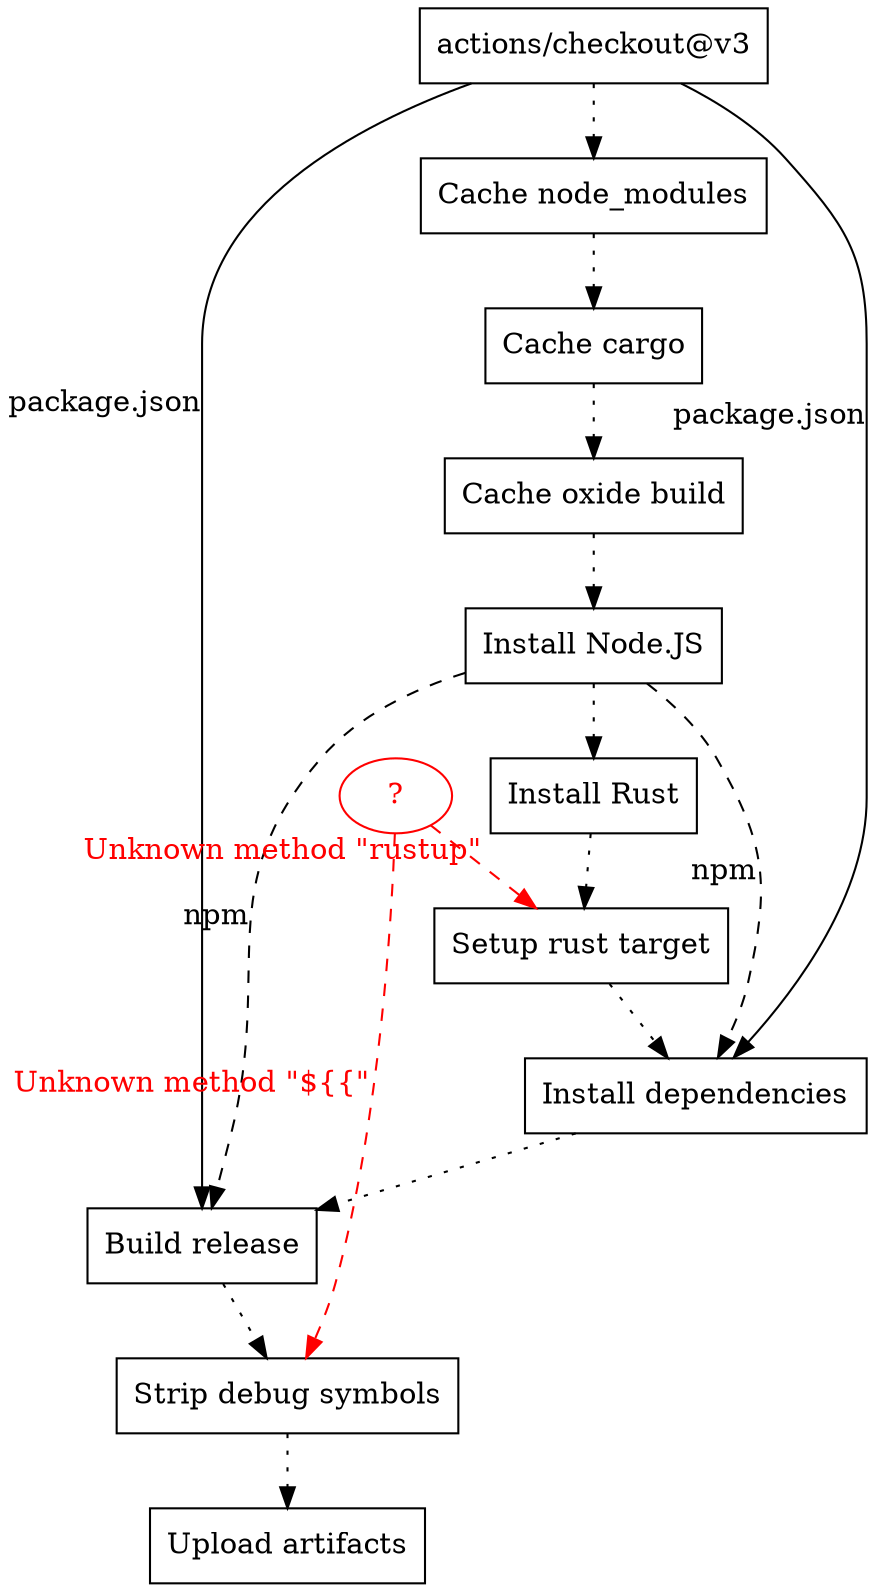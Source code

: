 digraph {
	"actions/checkout@v3" [shape=rect]
	"Cache node_modules" [shape=rect]
	"Cache cargo" [shape=rect]
	"Cache oxide build" [shape=rect]
	"Install Node.JS" [shape=rect]
	"Install Rust" [shape=rect]
	"Setup rust target" [shape=rect]
	"Install dependencies" [shape=rect]
	"Build release" [shape=rect]
	"Strip debug symbols" [shape=rect]
	"Upload artifacts" [shape=rect]
	"?" [shape=rect]
	"?" [color=red fontcolor=red shape=ellipse]
	"actions/checkout@v3" -> "Install dependencies" [decorate=false xlabel="package.json"]
	"actions/checkout@v3" -> "Build release" [decorate=false xlabel="package.json"]
	"actions/checkout@v3" -> "Cache node_modules" [style=dotted xlabel=""]
	"Cache node_modules" -> "Cache cargo" [style=dotted xlabel=""]
	"Cache cargo" -> "Cache oxide build" [style=dotted xlabel=""]
	"Cache oxide build" -> "Install Node.JS" [style=dotted xlabel=""]
	"Install Node.JS" -> "Install dependencies" [style=dashed xlabel=npm]
	"Install Node.JS" -> "Build release" [style=dashed xlabel=npm]
	"Install Node.JS" -> "Install Rust" [style=dotted xlabel=""]
	"Install Rust" -> "Setup rust target" [style=dotted xlabel=""]
	"Setup rust target" -> "Install dependencies" [style=dotted xlabel=""]
	"Install dependencies" -> "Build release" [style=dotted xlabel=""]
	"Build release" -> "Strip debug symbols" [style=dotted xlabel=""]
	"Strip debug symbols" -> "Upload artifacts" [style=dotted xlabel=""]
	"?" -> "Setup rust target" [color=red fontcolor=red style=dashed xlabel="Unknown method \"rustup\""]
	"?" -> "Strip debug symbols" [color=red fontcolor=red style=dashed xlabel="Unknown method \"${{\""]
}
